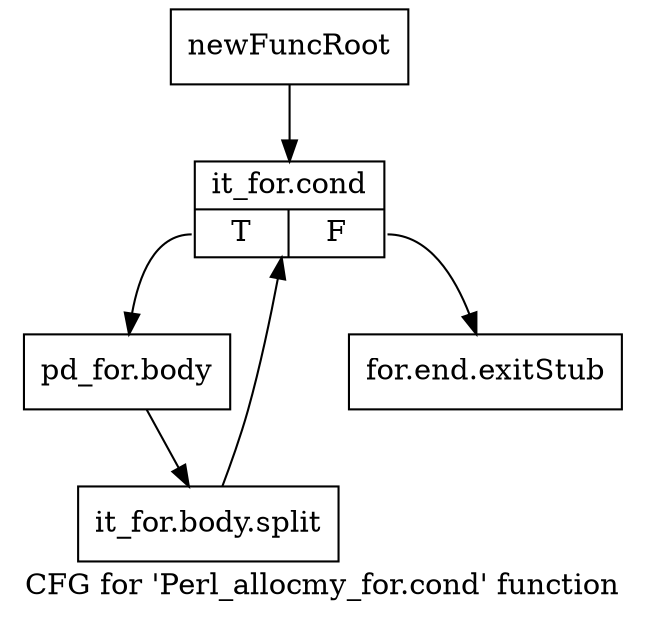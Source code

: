 digraph "CFG for 'Perl_allocmy_for.cond' function" {
	label="CFG for 'Perl_allocmy_for.cond' function";

	Node0x4bdfbd0 [shape=record,label="{newFuncRoot}"];
	Node0x4bdfbd0 -> Node0x4bf3df0;
	Node0x4bf3da0 [shape=record,label="{for.end.exitStub}"];
	Node0x4bf3df0 [shape=record,label="{it_for.cond|{<s0>T|<s1>F}}"];
	Node0x4bf3df0:s0 -> Node0x4bf3e40;
	Node0x4bf3df0:s1 -> Node0x4bf3da0;
	Node0x4bf3e40 [shape=record,label="{pd_for.body}"];
	Node0x4bf3e40 -> Node0x6311bd0;
	Node0x6311bd0 [shape=record,label="{it_for.body.split}"];
	Node0x6311bd0 -> Node0x4bf3df0;
}
